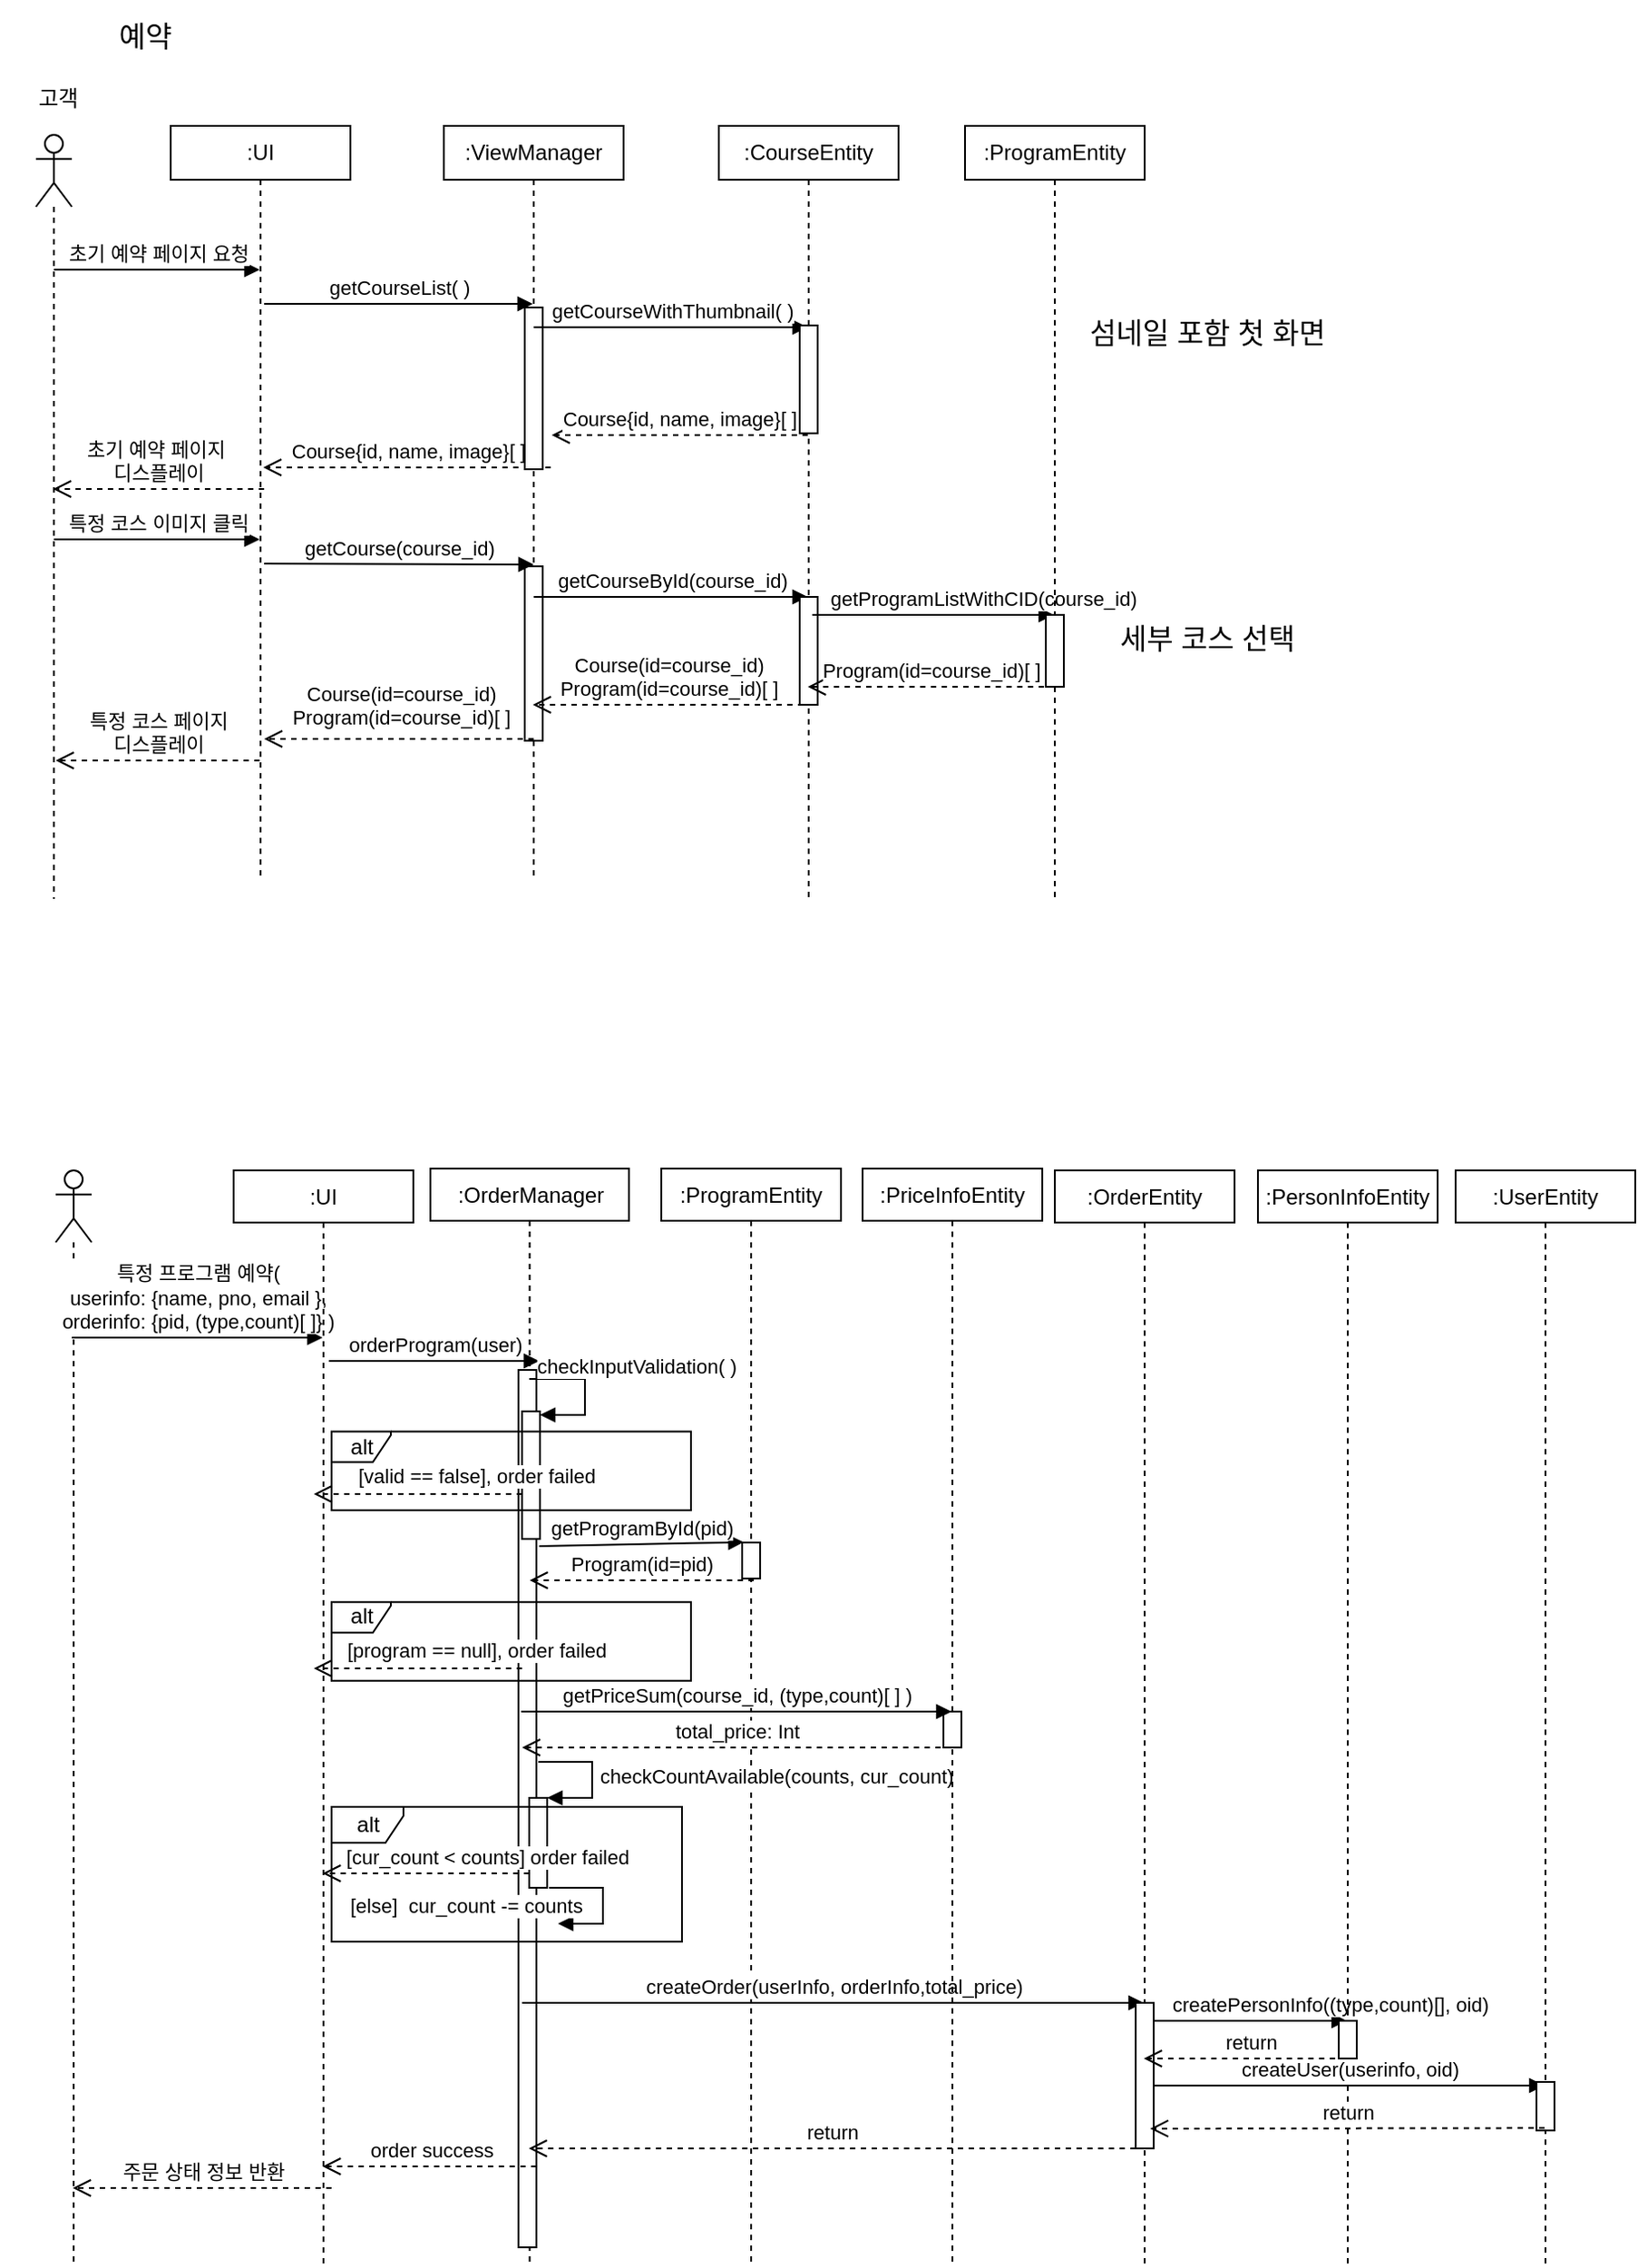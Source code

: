<mxfile version="20.5.2" type="device"><diagram id="kgpKYQtTHZ0yAKxKKP6v" name="Page-1"><mxGraphModel dx="1662" dy="834" grid="1" gridSize="10" guides="1" tooltips="1" connect="1" arrows="1" fold="1" page="1" pageScale="1" pageWidth="850" pageHeight="1100" math="0" shadow="0"><root><mxCell id="0"/><mxCell id="1" parent="0"/><mxCell id="s2Pw35PXtQHbiFmg-Nxy-4" value="" style="shape=umlLifeline;participant=umlActor;perimeter=lifelinePerimeter;whiteSpace=wrap;html=1;container=1;collapsible=0;recursiveResize=0;verticalAlign=top;spacingTop=36;outlineConnect=0;" parent="1" vertex="1"><mxGeometry x="50" y="85" width="20" height="425" as="geometry"/></mxCell><mxCell id="k8bE34MbzQbnXHnNE1cc-11" value="초기 예약 페이지 요청" style="html=1;verticalAlign=bottom;endArrow=block;rounded=0;" parent="s2Pw35PXtQHbiFmg-Nxy-4" target="k8bE34MbzQbnXHnNE1cc-10" edge="1"><mxGeometry width="80" relative="1" as="geometry"><mxPoint x="10" y="75" as="sourcePoint"/><mxPoint x="90" y="75" as="targetPoint"/></mxGeometry></mxCell><mxCell id="s2Pw35PXtQHbiFmg-Nxy-6" value="getCourseList( )" style="html=1;verticalAlign=bottom;endArrow=block;rounded=0;" parent="1" edge="1"><mxGeometry width="80" relative="1" as="geometry"><mxPoint x="177" y="179" as="sourcePoint"/><mxPoint x="326.5" y="179" as="targetPoint"/></mxGeometry></mxCell><mxCell id="s2Pw35PXtQHbiFmg-Nxy-20" value="Course{id, name, image}[ ]" style="html=1;verticalAlign=bottom;endArrow=open;dashed=1;endSize=8;rounded=0;" parent="1" edge="1"><mxGeometry relative="1" as="geometry"><mxPoint x="336.5" y="270" as="sourcePoint"/><mxPoint x="176.5" y="270" as="targetPoint"/><Array as="points"><mxPoint x="237" y="270"/><mxPoint x="207" y="270"/></Array></mxGeometry></mxCell><mxCell id="fd6rAc8LKlsX53CcF9o0-1" value=":ViewManager" style="shape=umlLifeline;perimeter=lifelinePerimeter;whiteSpace=wrap;html=1;container=1;collapsible=0;recursiveResize=0;outlineConnect=0;size=30;" parent="1" vertex="1"><mxGeometry x="277" y="80" width="100" height="420" as="geometry"/></mxCell><mxCell id="s2Pw35PXtQHbiFmg-Nxy-13" value="" style="html=1;points=[];perimeter=orthogonalPerimeter;" parent="fd6rAc8LKlsX53CcF9o0-1" vertex="1"><mxGeometry x="45" y="101" width="10" height="90" as="geometry"/></mxCell><mxCell id="fd6rAc8LKlsX53CcF9o0-5" value="" style="html=1;points=[];perimeter=orthogonalPerimeter;" parent="fd6rAc8LKlsX53CcF9o0-1" vertex="1"><mxGeometry x="45" y="245" width="10" height="97" as="geometry"/></mxCell><mxCell id="fd6rAc8LKlsX53CcF9o0-11" value="getCourseWithThumbnail( )" style="html=1;verticalAlign=bottom;endArrow=block;rounded=0;" parent="fd6rAc8LKlsX53CcF9o0-1" edge="1"><mxGeometry width="80" relative="1" as="geometry"><mxPoint x="50" y="112" as="sourcePoint"/><mxPoint x="202.5" y="112" as="targetPoint"/></mxGeometry></mxCell><mxCell id="k8bE34MbzQbnXHnNE1cc-2" value="getCourseById(course_id)" style="html=1;verticalAlign=bottom;endArrow=block;rounded=0;" parent="fd6rAc8LKlsX53CcF9o0-1" edge="1"><mxGeometry width="80" relative="1" as="geometry"><mxPoint x="50" y="262" as="sourcePoint"/><mxPoint x="202.5" y="262" as="targetPoint"/></mxGeometry></mxCell><mxCell id="s2Pw35PXtQHbiFmg-Nxy-5" value="고객" style="text;html=1;align=center;verticalAlign=middle;resizable=0;points=[];autosize=1;strokeColor=none;fillColor=none;" parent="1" vertex="1"><mxGeometry x="37" y="50" width="50" height="30" as="geometry"/></mxCell><mxCell id="fd6rAc8LKlsX53CcF9o0-4" value="getCourse(course_id)" style="html=1;verticalAlign=bottom;endArrow=block;rounded=0;" parent="1" edge="1"><mxGeometry width="80" relative="1" as="geometry"><mxPoint x="177" y="323.5" as="sourcePoint"/><mxPoint x="327" y="324" as="targetPoint"/></mxGeometry></mxCell><mxCell id="fd6rAc8LKlsX53CcF9o0-6" value="Course(id=course_id)&lt;br&gt;Program(id=course_id)[ ]" style="html=1;verticalAlign=bottom;endArrow=open;dashed=1;endSize=8;rounded=0;" parent="1" edge="1"><mxGeometry x="-0.003" y="-3" relative="1" as="geometry"><mxPoint x="327" y="421" as="sourcePoint"/><mxPoint x="177" y="421" as="targetPoint"/><mxPoint x="1" as="offset"/></mxGeometry></mxCell><mxCell id="fd6rAc8LKlsX53CcF9o0-8" value=":CourseEntity" style="shape=umlLifeline;perimeter=lifelinePerimeter;whiteSpace=wrap;html=1;container=1;collapsible=0;recursiveResize=0;outlineConnect=0;size=30;" parent="1" vertex="1"><mxGeometry x="430" y="80" width="100" height="430" as="geometry"/></mxCell><mxCell id="fd6rAc8LKlsX53CcF9o0-12" value="" style="html=1;points=[];perimeter=orthogonalPerimeter;" parent="fd6rAc8LKlsX53CcF9o0-8" vertex="1"><mxGeometry x="45" y="111" width="10" height="60" as="geometry"/></mxCell><mxCell id="k8bE34MbzQbnXHnNE1cc-1" value="" style="html=1;points=[];perimeter=orthogonalPerimeter;" parent="fd6rAc8LKlsX53CcF9o0-8" vertex="1"><mxGeometry x="45" y="262" width="10" height="60" as="geometry"/></mxCell><mxCell id="k8bE34MbzQbnXHnNE1cc-7" value="getProgramListWithCID(course_id)" style="html=1;verticalAlign=bottom;endArrow=block;rounded=0;" parent="fd6rAc8LKlsX53CcF9o0-8" edge="1"><mxGeometry x="0.413" width="80" relative="1" as="geometry"><mxPoint x="52" y="272" as="sourcePoint"/><mxPoint x="186.5" y="272" as="targetPoint"/><mxPoint as="offset"/></mxGeometry></mxCell><mxCell id="fd6rAc8LKlsX53CcF9o0-9" value="" style="shape=umlLifeline;participant=umlActor;perimeter=lifelinePerimeter;whiteSpace=wrap;html=1;container=1;collapsible=0;recursiveResize=0;verticalAlign=top;spacingTop=36;outlineConnect=0;" parent="1" vertex="1"><mxGeometry x="61" y="661" width="20" height="609" as="geometry"/></mxCell><mxCell id="k8bE34MbzQbnXHnNE1cc-28" value="특정 프로그램 예약(&lt;br&gt;userinfo: {name, pno, email },&lt;br&gt;orderinfo: {pid, (type,count)[ ]} )" style="html=1;verticalAlign=bottom;endArrow=block;rounded=0;" parent="fd6rAc8LKlsX53CcF9o0-9" edge="1"><mxGeometry width="80" relative="1" as="geometry"><mxPoint x="9" y="93" as="sourcePoint"/><mxPoint x="148.5" y="93" as="targetPoint"/></mxGeometry></mxCell><mxCell id="fd6rAc8LKlsX53CcF9o0-16" value="Course{id, name, image}[ ]" style="html=1;verticalAlign=bottom;endArrow=open;dashed=1;endSize=8;rounded=0;" parent="1" edge="1"><mxGeometry relative="1" as="geometry"><mxPoint x="479.5" y="252" as="sourcePoint"/><mxPoint x="337" y="252" as="targetPoint"/></mxGeometry></mxCell><mxCell id="gYWmGbQkCuX1HU8MMUbG-2" value="예약" style="text;strokeColor=none;fillColor=none;html=1;align=center;verticalAlign=middle;whiteSpace=wrap;rounded=0;fontSize=16;" parent="1" vertex="1"><mxGeometry x="30" y="10" width="162" height="40" as="geometry"/></mxCell><mxCell id="gYWmGbQkCuX1HU8MMUbG-3" value="섬네일 포함 첫 화면" style="text;strokeColor=none;fillColor=none;html=1;align=center;verticalAlign=middle;whiteSpace=wrap;rounded=0;fontSize=16;" parent="1" vertex="1"><mxGeometry x="602" y="180" width="200" height="30" as="geometry"/></mxCell><mxCell id="gYWmGbQkCuX1HU8MMUbG-5" value="세부 코스 선택" style="text;strokeColor=none;fillColor=none;html=1;align=center;verticalAlign=middle;whiteSpace=wrap;rounded=0;fontSize=16;" parent="1" vertex="1"><mxGeometry x="617" y="350" width="170" height="30" as="geometry"/></mxCell><mxCell id="k8bE34MbzQbnXHnNE1cc-3" value=":ProgramEntity" style="shape=umlLifeline;perimeter=lifelinePerimeter;whiteSpace=wrap;html=1;container=1;collapsible=0;recursiveResize=0;outlineConnect=0;size=30;" parent="1" vertex="1"><mxGeometry x="567" y="80" width="100" height="430" as="geometry"/></mxCell><mxCell id="k8bE34MbzQbnXHnNE1cc-5" value="" style="html=1;points=[];perimeter=orthogonalPerimeter;" parent="k8bE34MbzQbnXHnNE1cc-3" vertex="1"><mxGeometry x="45" y="272" width="10" height="40" as="geometry"/></mxCell><mxCell id="k8bE34MbzQbnXHnNE1cc-8" value="Program(id=course_id)[ ]" style="html=1;verticalAlign=bottom;endArrow=open;dashed=1;endSize=8;rounded=0;" parent="1" edge="1"><mxGeometry relative="1" as="geometry"><mxPoint x="617" y="392" as="sourcePoint"/><mxPoint x="479.5" y="392" as="targetPoint"/></mxGeometry></mxCell><mxCell id="k8bE34MbzQbnXHnNE1cc-9" value="Course(id=course_id)&lt;br&gt;Program(id=course_id)[ ]" style="html=1;verticalAlign=bottom;endArrow=open;dashed=1;endSize=8;rounded=0;" parent="1" edge="1"><mxGeometry relative="1" as="geometry"><mxPoint x="477" y="402" as="sourcePoint"/><mxPoint x="326.5" y="402" as="targetPoint"/></mxGeometry></mxCell><mxCell id="k8bE34MbzQbnXHnNE1cc-10" value=":UI" style="shape=umlLifeline;perimeter=lifelinePerimeter;whiteSpace=wrap;html=1;container=1;collapsible=0;recursiveResize=0;outlineConnect=0;size=30;" parent="1" vertex="1"><mxGeometry x="125" y="80" width="100" height="420" as="geometry"/></mxCell><mxCell id="k8bE34MbzQbnXHnNE1cc-15" value="특정 코스 페이지&lt;br&gt;디스플레이" style="html=1;verticalAlign=bottom;endArrow=open;dashed=1;endSize=8;rounded=0;" parent="k8bE34MbzQbnXHnNE1cc-10" edge="1"><mxGeometry relative="1" as="geometry"><mxPoint x="49.5" y="353" as="sourcePoint"/><mxPoint x="-64" y="353" as="targetPoint"/></mxGeometry></mxCell><mxCell id="k8bE34MbzQbnXHnNE1cc-13" value="초기 예약 페이지&amp;nbsp;&lt;br&gt;디스플레이" style="html=1;verticalAlign=bottom;endArrow=open;dashed=1;endSize=8;rounded=0;" parent="1" edge="1"><mxGeometry relative="1" as="geometry"><mxPoint x="177" y="282" as="sourcePoint"/><mxPoint x="59.5" y="282" as="targetPoint"/></mxGeometry></mxCell><mxCell id="k8bE34MbzQbnXHnNE1cc-14" value="특정 코스 이미지 클릭" style="html=1;verticalAlign=bottom;endArrow=block;rounded=0;" parent="1" target="k8bE34MbzQbnXHnNE1cc-10" edge="1"><mxGeometry width="80" relative="1" as="geometry"><mxPoint x="60" y="310" as="sourcePoint"/><mxPoint x="140" y="310" as="targetPoint"/></mxGeometry></mxCell><mxCell id="k8bE34MbzQbnXHnNE1cc-17" value=":UI" style="shape=umlLifeline;perimeter=lifelinePerimeter;whiteSpace=wrap;html=1;container=1;collapsible=0;recursiveResize=0;outlineConnect=0;size=29;" parent="1" vertex="1"><mxGeometry x="160" y="661" width="100" height="609" as="geometry"/></mxCell><mxCell id="fd6rAc8LKlsX53CcF9o0-7" value="orderProgram(user)" style="html=1;verticalAlign=bottom;endArrow=block;rounded=0;" parent="k8bE34MbzQbnXHnNE1cc-17" edge="1"><mxGeometry width="80" relative="1" as="geometry"><mxPoint x="53" y="106" as="sourcePoint"/><mxPoint x="170" y="106" as="targetPoint"/></mxGeometry></mxCell><mxCell id="NrfoTPgX63KF_S6Lq4xP-47" value="주문 상태 정보 반환" style="html=1;verticalAlign=bottom;endArrow=open;dashed=1;endSize=8;rounded=0;" parent="k8bE34MbzQbnXHnNE1cc-17" edge="1"><mxGeometry relative="1" as="geometry"><mxPoint x="54.5" y="566" as="sourcePoint"/><mxPoint x="-89.5" y="566" as="targetPoint"/></mxGeometry></mxCell><mxCell id="k8bE34MbzQbnXHnNE1cc-24" value=":ProgramEntity" style="shape=umlLifeline;perimeter=lifelinePerimeter;whiteSpace=wrap;html=1;container=1;collapsible=0;recursiveResize=0;outlineConnect=0;size=29;" parent="1" vertex="1"><mxGeometry x="398" y="660" width="100" height="610" as="geometry"/></mxCell><mxCell id="NrfoTPgX63KF_S6Lq4xP-3" value="" style="html=1;points=[];perimeter=orthogonalPerimeter;" parent="k8bE34MbzQbnXHnNE1cc-24" vertex="1"><mxGeometry x="45" y="208" width="10" height="20" as="geometry"/></mxCell><mxCell id="k8bE34MbzQbnXHnNE1cc-26" value=":OrderManager" style="shape=umlLifeline;perimeter=lifelinePerimeter;whiteSpace=wrap;html=1;container=1;collapsible=0;recursiveResize=0;outlineConnect=0;size=29;" parent="1" vertex="1"><mxGeometry x="269.5" y="660" width="110.5" height="610" as="geometry"/></mxCell><mxCell id="NrfoTPgX63KF_S6Lq4xP-2" value="" style="html=1;points=[];perimeter=orthogonalPerimeter;" parent="k8bE34MbzQbnXHnNE1cc-26" vertex="1"><mxGeometry x="49" y="112" width="10" height="488" as="geometry"/></mxCell><mxCell id="NrfoTPgX63KF_S6Lq4xP-7" value="" style="html=1;points=[];perimeter=orthogonalPerimeter;" parent="k8bE34MbzQbnXHnNE1cc-26" vertex="1"><mxGeometry x="51" y="135" width="10" height="71" as="geometry"/></mxCell><mxCell id="NrfoTPgX63KF_S6Lq4xP-8" value="checkInputValidation( )" style="edgeStyle=orthogonalEdgeStyle;html=1;align=left;spacingLeft=2;endArrow=block;rounded=0;entryX=1;entryY=0;" parent="k8bE34MbzQbnXHnNE1cc-26" edge="1"><mxGeometry x="-1" y="7" relative="1" as="geometry"><mxPoint x="55" y="117" as="sourcePoint"/><Array as="points"><mxPoint x="86" y="117"/></Array><mxPoint x="61" y="137" as="targetPoint"/><mxPoint as="offset"/></mxGeometry></mxCell><mxCell id="NrfoTPgX63KF_S6Lq4xP-14" value="[valid == false], order failed" style="html=1;verticalAlign=bottom;endArrow=open;dashed=1;endSize=8;rounded=0;" parent="k8bE34MbzQbnXHnNE1cc-26" edge="1"><mxGeometry x="-0.551" y="-1" relative="1" as="geometry"><mxPoint x="51" y="181" as="sourcePoint"/><mxPoint x="-64.9" y="181" as="targetPoint"/><mxPoint as="offset"/></mxGeometry></mxCell><mxCell id="NrfoTPgX63KF_S6Lq4xP-10" value="alt" style="shape=umlFrame;whiteSpace=wrap;html=1;width=33;height=17;" parent="k8bE34MbzQbnXHnNE1cc-26" vertex="1"><mxGeometry x="-55" y="146.25" width="200" height="43.75" as="geometry"/></mxCell><mxCell id="NrfoTPgX63KF_S6Lq4xP-32" value="total_price: Int" style="html=1;verticalAlign=bottom;endArrow=open;dashed=1;endSize=8;rounded=0;" parent="k8bE34MbzQbnXHnNE1cc-26" edge="1"><mxGeometry relative="1" as="geometry"><mxPoint x="290" y="322" as="sourcePoint"/><mxPoint x="51" y="322" as="targetPoint"/></mxGeometry></mxCell><mxCell id="NrfoTPgX63KF_S6Lq4xP-34" value="createOrder(userInfo, orderInfo,total_price)" style="html=1;verticalAlign=bottom;endArrow=block;rounded=0;" parent="k8bE34MbzQbnXHnNE1cc-26" edge="1"><mxGeometry width="80" relative="1" as="geometry"><mxPoint x="51" y="464" as="sourcePoint"/><mxPoint x="397" y="464" as="targetPoint"/></mxGeometry></mxCell><mxCell id="NrfoTPgX63KF_S6Lq4xP-46" value="order success" style="html=1;verticalAlign=bottom;endArrow=open;dashed=1;endSize=8;rounded=0;" parent="k8bE34MbzQbnXHnNE1cc-26" edge="1"><mxGeometry x="-0.015" relative="1" as="geometry"><mxPoint x="59" y="555" as="sourcePoint"/><mxPoint x="-60" y="555" as="targetPoint"/><mxPoint as="offset"/></mxGeometry></mxCell><mxCell id="E_n81jCvJb9KK2wL3o9J-1" value="" style="html=1;points=[];perimeter=orthogonalPerimeter;" parent="k8bE34MbzQbnXHnNE1cc-26" vertex="1"><mxGeometry x="55" y="350" width="10" height="50" as="geometry"/></mxCell><mxCell id="E_n81jCvJb9KK2wL3o9J-2" value="checkCountAvailable(counts, cur_count)" style="edgeStyle=orthogonalEdgeStyle;html=1;align=left;spacingLeft=2;endArrow=block;rounded=0;entryX=1;entryY=0;" parent="k8bE34MbzQbnXHnNE1cc-26" edge="1"><mxGeometry relative="1" as="geometry"><mxPoint x="60" y="330" as="sourcePoint"/><Array as="points"><mxPoint x="90" y="330"/></Array><mxPoint x="65" y="350" as="targetPoint"/></mxGeometry></mxCell><mxCell id="E_n81jCvJb9KK2wL3o9J-5" value="alt" style="shape=umlFrame;whiteSpace=wrap;html=1;width=40;height=20;" parent="k8bE34MbzQbnXHnNE1cc-26" vertex="1"><mxGeometry x="-55" y="355" width="195" height="75" as="geometry"/></mxCell><mxCell id="E_n81jCvJb9KK2wL3o9J-6" value="[cur_count &amp;lt; counts] order failed" style="html=1;verticalAlign=bottom;endArrow=open;dashed=1;endSize=8;rounded=0;" parent="k8bE34MbzQbnXHnNE1cc-26" edge="1"><mxGeometry x="-0.574" relative="1" as="geometry"><mxPoint x="55" y="392" as="sourcePoint"/><mxPoint x="-60" y="392" as="targetPoint"/><mxPoint x="1" as="offset"/></mxGeometry></mxCell><mxCell id="E_n81jCvJb9KK2wL3o9J-8" value="[else]&amp;nbsp; cur_count -= counts" style="edgeStyle=orthogonalEdgeStyle;html=1;align=left;spacingLeft=2;endArrow=block;rounded=0;entryX=1;entryY=0;" parent="k8bE34MbzQbnXHnNE1cc-26" edge="1"><mxGeometry x="-1" y="-116" relative="1" as="geometry"><mxPoint x="66" y="400" as="sourcePoint"/><Array as="points"><mxPoint x="96" y="400"/></Array><mxPoint x="71" y="420" as="targetPoint"/><mxPoint x="-115" y="-106" as="offset"/></mxGeometry></mxCell><mxCell id="NrfoTPgX63KF_S6Lq4xP-1" value=":OrderEntity" style="shape=umlLifeline;perimeter=lifelinePerimeter;whiteSpace=wrap;html=1;container=1;collapsible=0;recursiveResize=0;outlineConnect=0;size=29;" parent="1" vertex="1"><mxGeometry x="617" y="661" width="100" height="609" as="geometry"/></mxCell><mxCell id="NrfoTPgX63KF_S6Lq4xP-36" value="" style="html=1;points=[];perimeter=orthogonalPerimeter;" parent="NrfoTPgX63KF_S6Lq4xP-1" vertex="1"><mxGeometry x="45" y="463" width="10" height="81" as="geometry"/></mxCell><mxCell id="NrfoTPgX63KF_S6Lq4xP-39" value="createPersonInfo((type,count)[], oid)" style="html=1;verticalAlign=bottom;endArrow=block;rounded=0;" parent="NrfoTPgX63KF_S6Lq4xP-1" edge="1"><mxGeometry x="0.823" width="80" relative="1" as="geometry"><mxPoint x="55" y="473" as="sourcePoint"/><mxPoint x="162.5" y="473" as="targetPoint"/><mxPoint as="offset"/></mxGeometry></mxCell><mxCell id="NrfoTPgX63KF_S6Lq4xP-45" value="return" style="html=1;verticalAlign=bottom;endArrow=open;dashed=1;endSize=8;rounded=0;" parent="NrfoTPgX63KF_S6Lq4xP-1" edge="1"><mxGeometry relative="1" as="geometry"><mxPoint x="45" y="544" as="sourcePoint"/><mxPoint x="-292.75" y="544" as="targetPoint"/></mxGeometry></mxCell><mxCell id="NrfoTPgX63KF_S6Lq4xP-6" value="Program(id=pid)" style="html=1;verticalAlign=bottom;endArrow=open;dashed=1;endSize=8;rounded=0;" parent="1" target="k8bE34MbzQbnXHnNE1cc-26" edge="1"><mxGeometry relative="1" as="geometry"><mxPoint x="449.5" y="889" as="sourcePoint"/><mxPoint x="334" y="889" as="targetPoint"/><Array as="points"><mxPoint x="370" y="889"/></Array></mxGeometry></mxCell><mxCell id="NrfoTPgX63KF_S6Lq4xP-4" value="getProgramById(pid)" style="html=1;verticalAlign=bottom;endArrow=block;rounded=0;entryX=0.08;entryY=-0.01;entryDx=0;entryDy=0;entryPerimeter=0;" parent="1" target="NrfoTPgX63KF_S6Lq4xP-3" edge="1"><mxGeometry width="80" relative="1" as="geometry"><mxPoint x="330.1" y="870" as="sourcePoint"/><mxPoint x="439.5" y="870" as="targetPoint"/></mxGeometry></mxCell><mxCell id="NrfoTPgX63KF_S6Lq4xP-19" value=":PersonInfoEntity" style="shape=umlLifeline;perimeter=lifelinePerimeter;whiteSpace=wrap;html=1;container=1;collapsible=0;recursiveResize=0;outlineConnect=0;size=29;" parent="1" vertex="1"><mxGeometry x="730" y="661" width="100" height="609" as="geometry"/></mxCell><mxCell id="NrfoTPgX63KF_S6Lq4xP-38" value="createUser(userinfo, oid)" style="html=1;verticalAlign=bottom;endArrow=block;rounded=0;" parent="NrfoTPgX63KF_S6Lq4xP-19" edge="1"><mxGeometry width="80" relative="1" as="geometry"><mxPoint x="-58" y="509" as="sourcePoint"/><mxPoint x="159.5" y="509" as="targetPoint"/></mxGeometry></mxCell><mxCell id="NrfoTPgX63KF_S6Lq4xP-40" value="" style="html=1;points=[];perimeter=orthogonalPerimeter;" parent="NrfoTPgX63KF_S6Lq4xP-19" vertex="1"><mxGeometry x="45" y="473" width="10" height="21" as="geometry"/></mxCell><mxCell id="NrfoTPgX63KF_S6Lq4xP-43" value="return" style="html=1;verticalAlign=bottom;endArrow=open;dashed=1;endSize=8;rounded=0;" parent="NrfoTPgX63KF_S6Lq4xP-19" edge="1"><mxGeometry relative="1" as="geometry"><mxPoint x="55" y="494" as="sourcePoint"/><mxPoint x="-63.5" y="494" as="targetPoint"/></mxGeometry></mxCell><mxCell id="NrfoTPgX63KF_S6Lq4xP-23" value="alt" style="shape=umlFrame;whiteSpace=wrap;html=1;width=33;height=17;" parent="1" vertex="1"><mxGeometry x="214.5" y="901.12" width="200" height="43.75" as="geometry"/></mxCell><mxCell id="NrfoTPgX63KF_S6Lq4xP-25" value="[program == null], order failed" style="html=1;verticalAlign=bottom;endArrow=open;dashed=1;endSize=8;rounded=0;" parent="1" edge="1"><mxGeometry x="-0.551" y="-1" relative="1" as="geometry"><mxPoint x="320.5" y="938" as="sourcePoint"/><mxPoint x="204.6" y="938" as="targetPoint"/><mxPoint as="offset"/></mxGeometry></mxCell><mxCell id="NrfoTPgX63KF_S6Lq4xP-27" value=":PriceInfoEntity" style="shape=umlLifeline;perimeter=lifelinePerimeter;whiteSpace=wrap;html=1;container=1;collapsible=0;recursiveResize=0;outlineConnect=0;size=29;" parent="1" vertex="1"><mxGeometry x="510" y="660" width="100" height="610" as="geometry"/></mxCell><mxCell id="NrfoTPgX63KF_S6Lq4xP-33" value="" style="html=1;points=[];perimeter=orthogonalPerimeter;" parent="NrfoTPgX63KF_S6Lq4xP-27" vertex="1"><mxGeometry x="45" y="302" width="10" height="20" as="geometry"/></mxCell><mxCell id="NrfoTPgX63KF_S6Lq4xP-30" value="getPriceSum(course_id, (type,count)[ ] )" style="html=1;verticalAlign=bottom;endArrow=block;rounded=0;" parent="1" edge="1"><mxGeometry width="80" relative="1" as="geometry"><mxPoint x="320" y="962" as="sourcePoint"/><mxPoint x="559.5" y="962" as="targetPoint"/></mxGeometry></mxCell><mxCell id="NrfoTPgX63KF_S6Lq4xP-35" value=":UserEntity" style="shape=umlLifeline;perimeter=lifelinePerimeter;whiteSpace=wrap;html=1;container=1;collapsible=0;recursiveResize=0;outlineConnect=0;size=29;" parent="1" vertex="1"><mxGeometry x="840" y="661" width="100" height="609" as="geometry"/></mxCell><mxCell id="NrfoTPgX63KF_S6Lq4xP-41" value="" style="html=1;points=[];perimeter=orthogonalPerimeter;" parent="NrfoTPgX63KF_S6Lq4xP-35" vertex="1"><mxGeometry x="45" y="507" width="10" height="27" as="geometry"/></mxCell><mxCell id="NrfoTPgX63KF_S6Lq4xP-44" value="return" style="html=1;verticalAlign=bottom;endArrow=open;dashed=1;endSize=8;rounded=0;" parent="1" edge="1"><mxGeometry relative="1" as="geometry"><mxPoint x="889.5" y="1193.648" as="sourcePoint"/><mxPoint x="670" y="1194" as="targetPoint"/></mxGeometry></mxCell></root></mxGraphModel></diagram></mxfile>